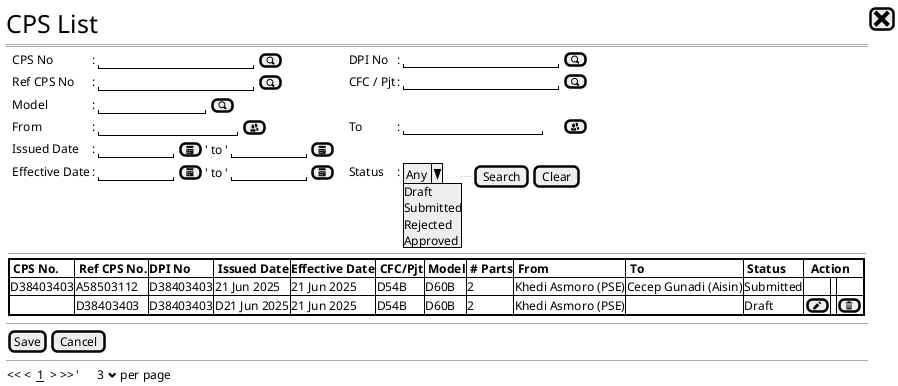 /.
When duplicate button invoke in the table row, a new row will appear below it
and the CPS No will still be empty because the data hasn't been saved yet,
the Create CPS and Create PSI button will be hidden and Save and Cancel button 
will now appear under the table.
User can whether edit the new duplicated CPS, save it or delete it right away
if user choose to edit it, it will then open edit CPS form.
if user choose to save it, then the CPS No will still be empty but the status will be Draft
if user choose to delete it, then the save/cancel button will dissapear
and the create CPS and Create PSI button will reappear.
./
@startsalt
{
  <size:25>CPS List |[<size:25><&x>]|*
  ==
  {
    .|CPS No            |: {|"                   "|[<&magnifying-glass>] |}.|.                 |DPI No          |: |"                   "|[<&magnifying-glass>]|*
    .|Ref CPS No        |: {|"                   "|[<&magnifying-glass>] |}.|.                 |CFC / Pjt       |: |"                   "|[<&magnifying-glass>]|*
    .|Model             |: {|"             "|[<&magnifying-glass>]|}*
    .|From              |: {|"                 "|[<&people>]           |}.|.|To                |: |"                 "|[<&people>]|*
    .|Issued Date       |: {|"         "|[<&calendar>]|' to '|"         "|[<&calendar>]|}|*
    .|Effective Date    |: {|"         "|[<&calendar>]|' to '|"         "|[<&calendar>]|}|.|.  |Status        |: {| ^Any^Draft^Submitted^Rejected^Approved^ |.|.|.|..||[Search]|  [Clear] }*
  }
  .
  .
  .
  {   
    '{[Create CPS] | [Create PSI]|}*
    {
      --
      {+
          {#
            |<b> CPS No. |<b> Ref CPS No. |<b>DPI No|<b> Issued Date|<b>Effective Date|<b> CFC/Pjt   |<b> Model  |<b> # Parts        |<b> From               |<b> To                 |<b> Status       |<b>  Action   |*|*|*
            |D38403403   |A58503112       |D38403403|21 Jun 2025    |21 Jun 2025      |D54B          | D60B      | 2                 | Khedi Asmoro (PSE)    |  Cecep Gunadi (Aisin) |  Submitted      | .|.|.|*
            |.           |D38403403       |D38403403|D21 Jun 2025   |21 Jun 2025      |D54B          | D60B      | 2                 | Khedi Asmoro (PSE)    | .                     |  Draft          | [<&pencil>]|.|[<&trash>]|*
          }
      }
    }
  }
  --
  {[Save] | [Cancel]|}*
  --
  {
  << <  __1__  > >>  |'      3 <&chevron-bottom> per page |*
  }  
}
@endsalt
